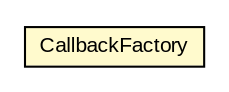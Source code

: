 #!/usr/local/bin/dot
#
# Class diagram 
# Generated by UMLGraph version 5.1 (http://www.umlgraph.org/)
#

digraph G {
	edge [fontname="arial",fontsize=10,labelfontname="arial",labelfontsize=10];
	node [fontname="arial",fontsize=10,shape=plaintext];
	nodesep=0.25;
	ranksep=0.5;
	// io.nextweb.operations.callbacks.CallbackFactory
	c2694 [label=<<table title="io.nextweb.operations.callbacks.CallbackFactory" border="0" cellborder="1" cellspacing="0" cellpadding="2" port="p" bgcolor="lemonChiffon" href="./CallbackFactory.html">
		<tr><td><table border="0" cellspacing="0" cellpadding="1">
<tr><td align="center" balign="center"> CallbackFactory </td></tr>
		</table></td></tr>
		</table>>, fontname="arial", fontcolor="black", fontsize=10.0];
}

